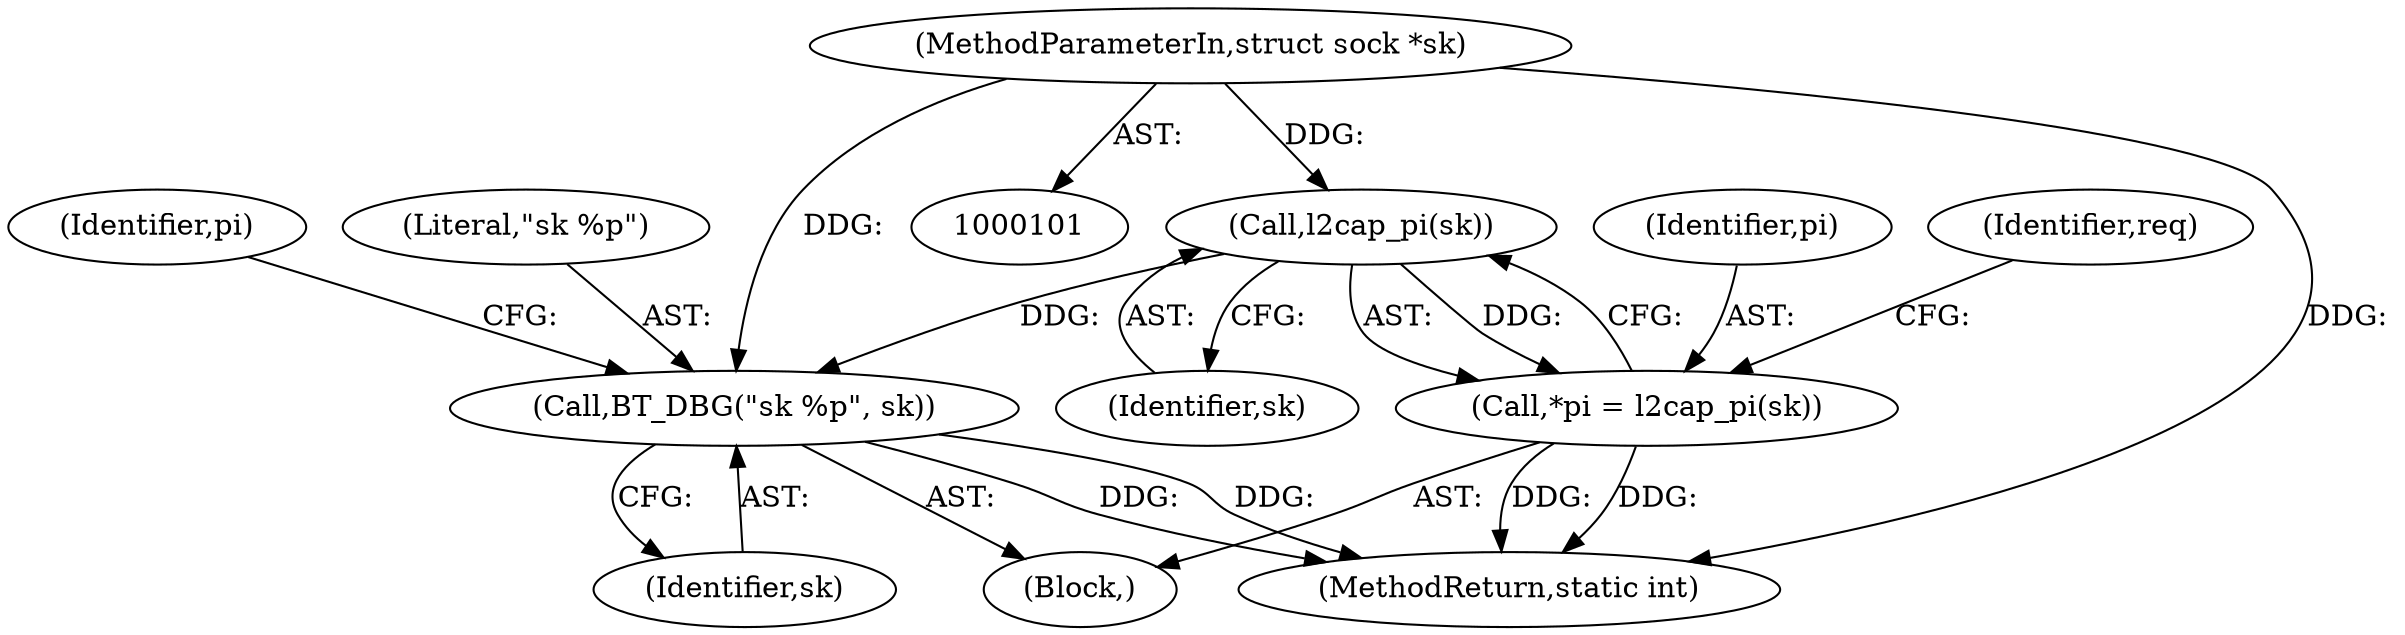 digraph "0_linux_f2fcfcd670257236ebf2088bbdf26f6a8ef459fe@pointer" {
"1000102" [label="(MethodParameterIn,struct sock *sk)"];
"1000108" [label="(Call,l2cap_pi(sk))"];
"1000106" [label="(Call,*pi = l2cap_pi(sk))"];
"1000121" [label="(Call,BT_DBG(\"sk %p\", sk))"];
"1000104" [label="(Block,)"];
"1000109" [label="(Identifier,sk)"];
"1000107" [label="(Identifier,pi)"];
"1000127" [label="(Identifier,pi)"];
"1000112" [label="(Identifier,req)"];
"1000123" [label="(Identifier,sk)"];
"1000122" [label="(Literal,\"sk %p\")"];
"1000106" [label="(Call,*pi = l2cap_pi(sk))"];
"1000102" [label="(MethodParameterIn,struct sock *sk)"];
"1000121" [label="(Call,BT_DBG(\"sk %p\", sk))"];
"1000108" [label="(Call,l2cap_pi(sk))"];
"1000329" [label="(MethodReturn,static int)"];
"1000102" -> "1000101"  [label="AST: "];
"1000102" -> "1000329"  [label="DDG: "];
"1000102" -> "1000108"  [label="DDG: "];
"1000102" -> "1000121"  [label="DDG: "];
"1000108" -> "1000106"  [label="AST: "];
"1000108" -> "1000109"  [label="CFG: "];
"1000109" -> "1000108"  [label="AST: "];
"1000106" -> "1000108"  [label="CFG: "];
"1000108" -> "1000106"  [label="DDG: "];
"1000108" -> "1000121"  [label="DDG: "];
"1000106" -> "1000104"  [label="AST: "];
"1000107" -> "1000106"  [label="AST: "];
"1000112" -> "1000106"  [label="CFG: "];
"1000106" -> "1000329"  [label="DDG: "];
"1000106" -> "1000329"  [label="DDG: "];
"1000121" -> "1000104"  [label="AST: "];
"1000121" -> "1000123"  [label="CFG: "];
"1000122" -> "1000121"  [label="AST: "];
"1000123" -> "1000121"  [label="AST: "];
"1000127" -> "1000121"  [label="CFG: "];
"1000121" -> "1000329"  [label="DDG: "];
"1000121" -> "1000329"  [label="DDG: "];
}
